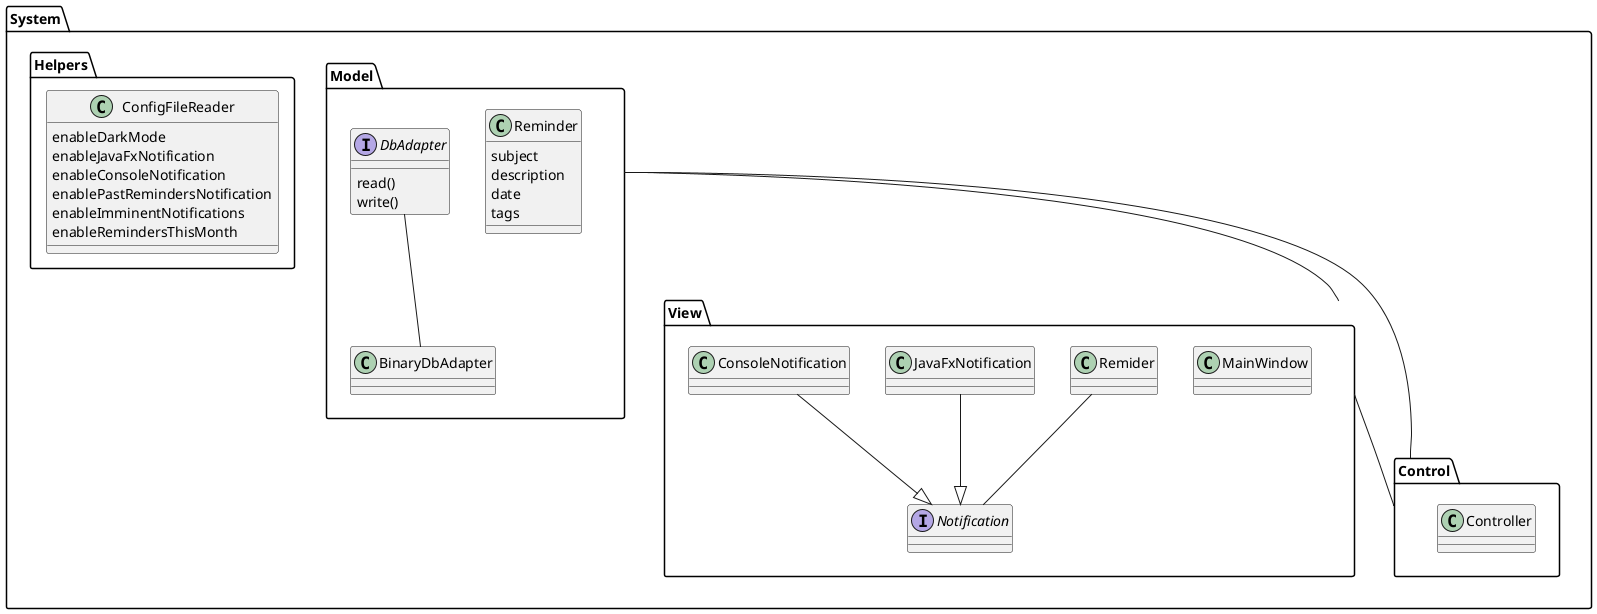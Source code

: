 @startuml

package "System" {
Model -- View
View -- Control
Control --Model

package "View" {
class MainWindow
Interface Notification
Remider --Notification
JavaFxNotification--|>Notification
ConsoleNotification--|>Notification
}


package "Control" {
Class Controller
}
package "Helpers" {

class ConfigFileReader{
enableDarkMode
enableJavaFxNotification
enableConsoleNotification
enablePastRemindersNotification
enableImminentNotifications
enableRemindersThisMonth
}

}

package "Model" {



class Reminder{
subject
description
date
tags
}

Interface DbAdapter{
read()
write()
}
DbAdapter -- BinaryDbAdapter





@enduml
